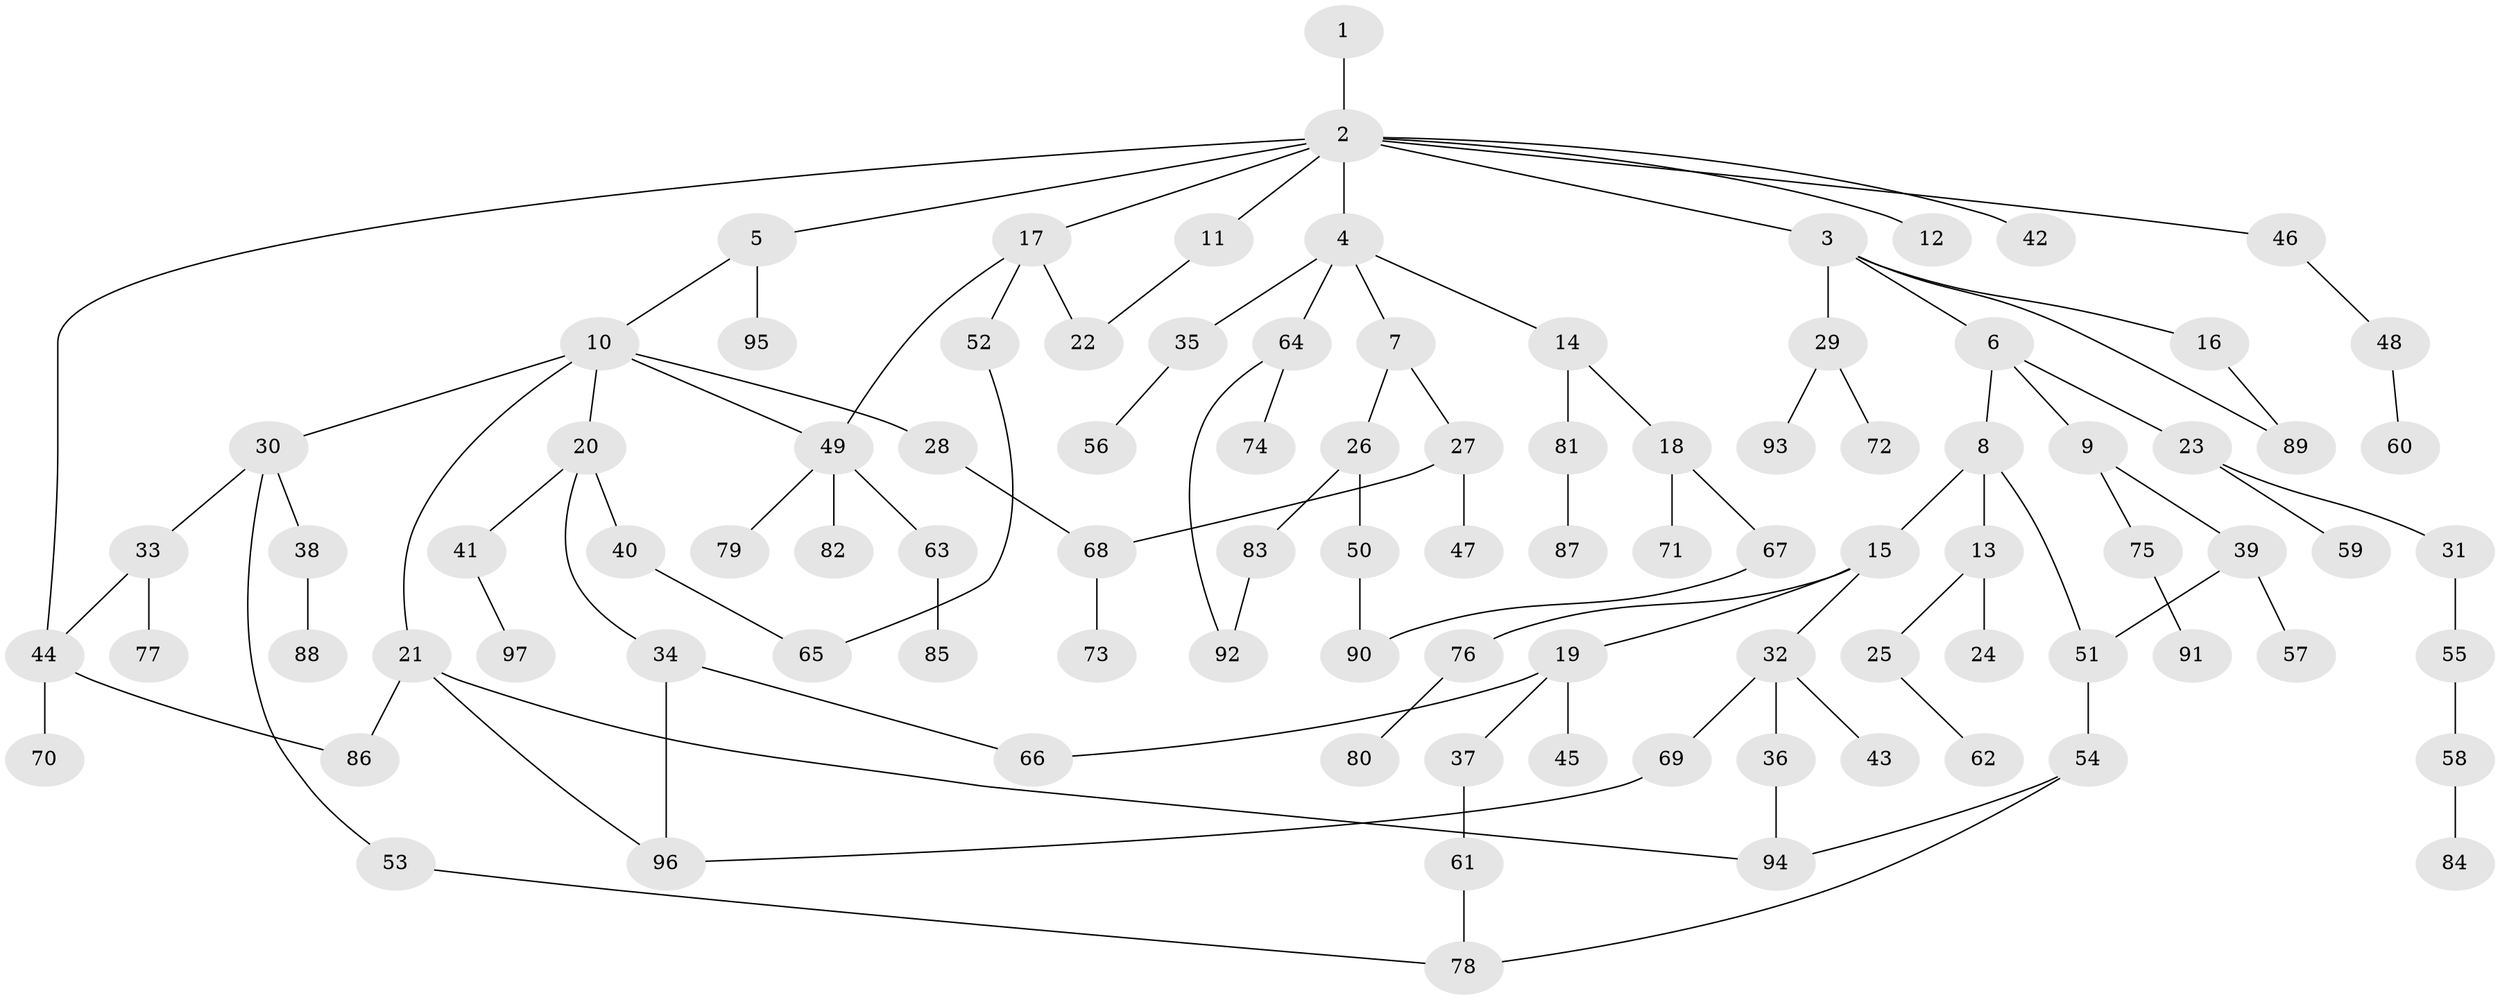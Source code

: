 // coarse degree distribution, {4: 0.14705882352941177, 5: 0.014705882352941176, 3: 0.17647058823529413, 1: 0.23529411764705882, 9: 0.014705882352941176, 6: 0.014705882352941176, 2: 0.39705882352941174}
// Generated by graph-tools (version 1.1) at 2025/35/03/04/25 23:35:59]
// undirected, 97 vertices, 113 edges
graph export_dot {
  node [color=gray90,style=filled];
  1;
  2;
  3;
  4;
  5;
  6;
  7;
  8;
  9;
  10;
  11;
  12;
  13;
  14;
  15;
  16;
  17;
  18;
  19;
  20;
  21;
  22;
  23;
  24;
  25;
  26;
  27;
  28;
  29;
  30;
  31;
  32;
  33;
  34;
  35;
  36;
  37;
  38;
  39;
  40;
  41;
  42;
  43;
  44;
  45;
  46;
  47;
  48;
  49;
  50;
  51;
  52;
  53;
  54;
  55;
  56;
  57;
  58;
  59;
  60;
  61;
  62;
  63;
  64;
  65;
  66;
  67;
  68;
  69;
  70;
  71;
  72;
  73;
  74;
  75;
  76;
  77;
  78;
  79;
  80;
  81;
  82;
  83;
  84;
  85;
  86;
  87;
  88;
  89;
  90;
  91;
  92;
  93;
  94;
  95;
  96;
  97;
  1 -- 2;
  2 -- 3;
  2 -- 4;
  2 -- 5;
  2 -- 11;
  2 -- 12;
  2 -- 17;
  2 -- 42;
  2 -- 44;
  2 -- 46;
  3 -- 6;
  3 -- 16;
  3 -- 29;
  3 -- 89;
  4 -- 7;
  4 -- 14;
  4 -- 35;
  4 -- 64;
  5 -- 10;
  5 -- 95;
  6 -- 8;
  6 -- 9;
  6 -- 23;
  7 -- 26;
  7 -- 27;
  8 -- 13;
  8 -- 15;
  8 -- 51;
  9 -- 39;
  9 -- 75;
  10 -- 20;
  10 -- 21;
  10 -- 28;
  10 -- 30;
  10 -- 49;
  11 -- 22;
  13 -- 24;
  13 -- 25;
  14 -- 18;
  14 -- 81;
  15 -- 19;
  15 -- 32;
  15 -- 76;
  16 -- 89;
  17 -- 22;
  17 -- 52;
  17 -- 49;
  18 -- 67;
  18 -- 71;
  19 -- 37;
  19 -- 45;
  19 -- 66;
  20 -- 34;
  20 -- 40;
  20 -- 41;
  21 -- 94;
  21 -- 86;
  21 -- 96;
  23 -- 31;
  23 -- 59;
  25 -- 62;
  26 -- 50;
  26 -- 83;
  27 -- 47;
  27 -- 68;
  28 -- 68;
  29 -- 72;
  29 -- 93;
  30 -- 33;
  30 -- 38;
  30 -- 53;
  31 -- 55;
  32 -- 36;
  32 -- 43;
  32 -- 69;
  33 -- 77;
  33 -- 44;
  34 -- 66;
  34 -- 96;
  35 -- 56;
  36 -- 94;
  37 -- 61;
  38 -- 88;
  39 -- 57;
  39 -- 51;
  40 -- 65;
  41 -- 97;
  44 -- 70;
  44 -- 86;
  46 -- 48;
  48 -- 60;
  49 -- 63;
  49 -- 79;
  49 -- 82;
  50 -- 90;
  51 -- 54;
  52 -- 65;
  53 -- 78;
  54 -- 78;
  54 -- 94;
  55 -- 58;
  58 -- 84;
  61 -- 78;
  63 -- 85;
  64 -- 74;
  64 -- 92;
  67 -- 90;
  68 -- 73;
  69 -- 96;
  75 -- 91;
  76 -- 80;
  81 -- 87;
  83 -- 92;
}

